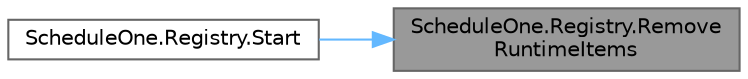 digraph "ScheduleOne.Registry.RemoveRuntimeItems"
{
 // LATEX_PDF_SIZE
  bgcolor="transparent";
  edge [fontname=Helvetica,fontsize=10,labelfontname=Helvetica,labelfontsize=10];
  node [fontname=Helvetica,fontsize=10,shape=box,height=0.2,width=0.4];
  rankdir="RL";
  Node1 [id="Node000001",label="ScheduleOne.Registry.Remove\lRuntimeItems",height=0.2,width=0.4,color="gray40", fillcolor="grey60", style="filled", fontcolor="black",tooltip=" "];
  Node1 -> Node2 [id="edge1_Node000001_Node000002",dir="back",color="steelblue1",style="solid",tooltip=" "];
  Node2 [id="Node000002",label="ScheduleOne.Registry.Start",height=0.2,width=0.4,color="grey40", fillcolor="white", style="filled",URL="$class_schedule_one_1_1_registry.html#a01b6a6d16a0829f8ef0a862ac655f6fc",tooltip=" "];
}
